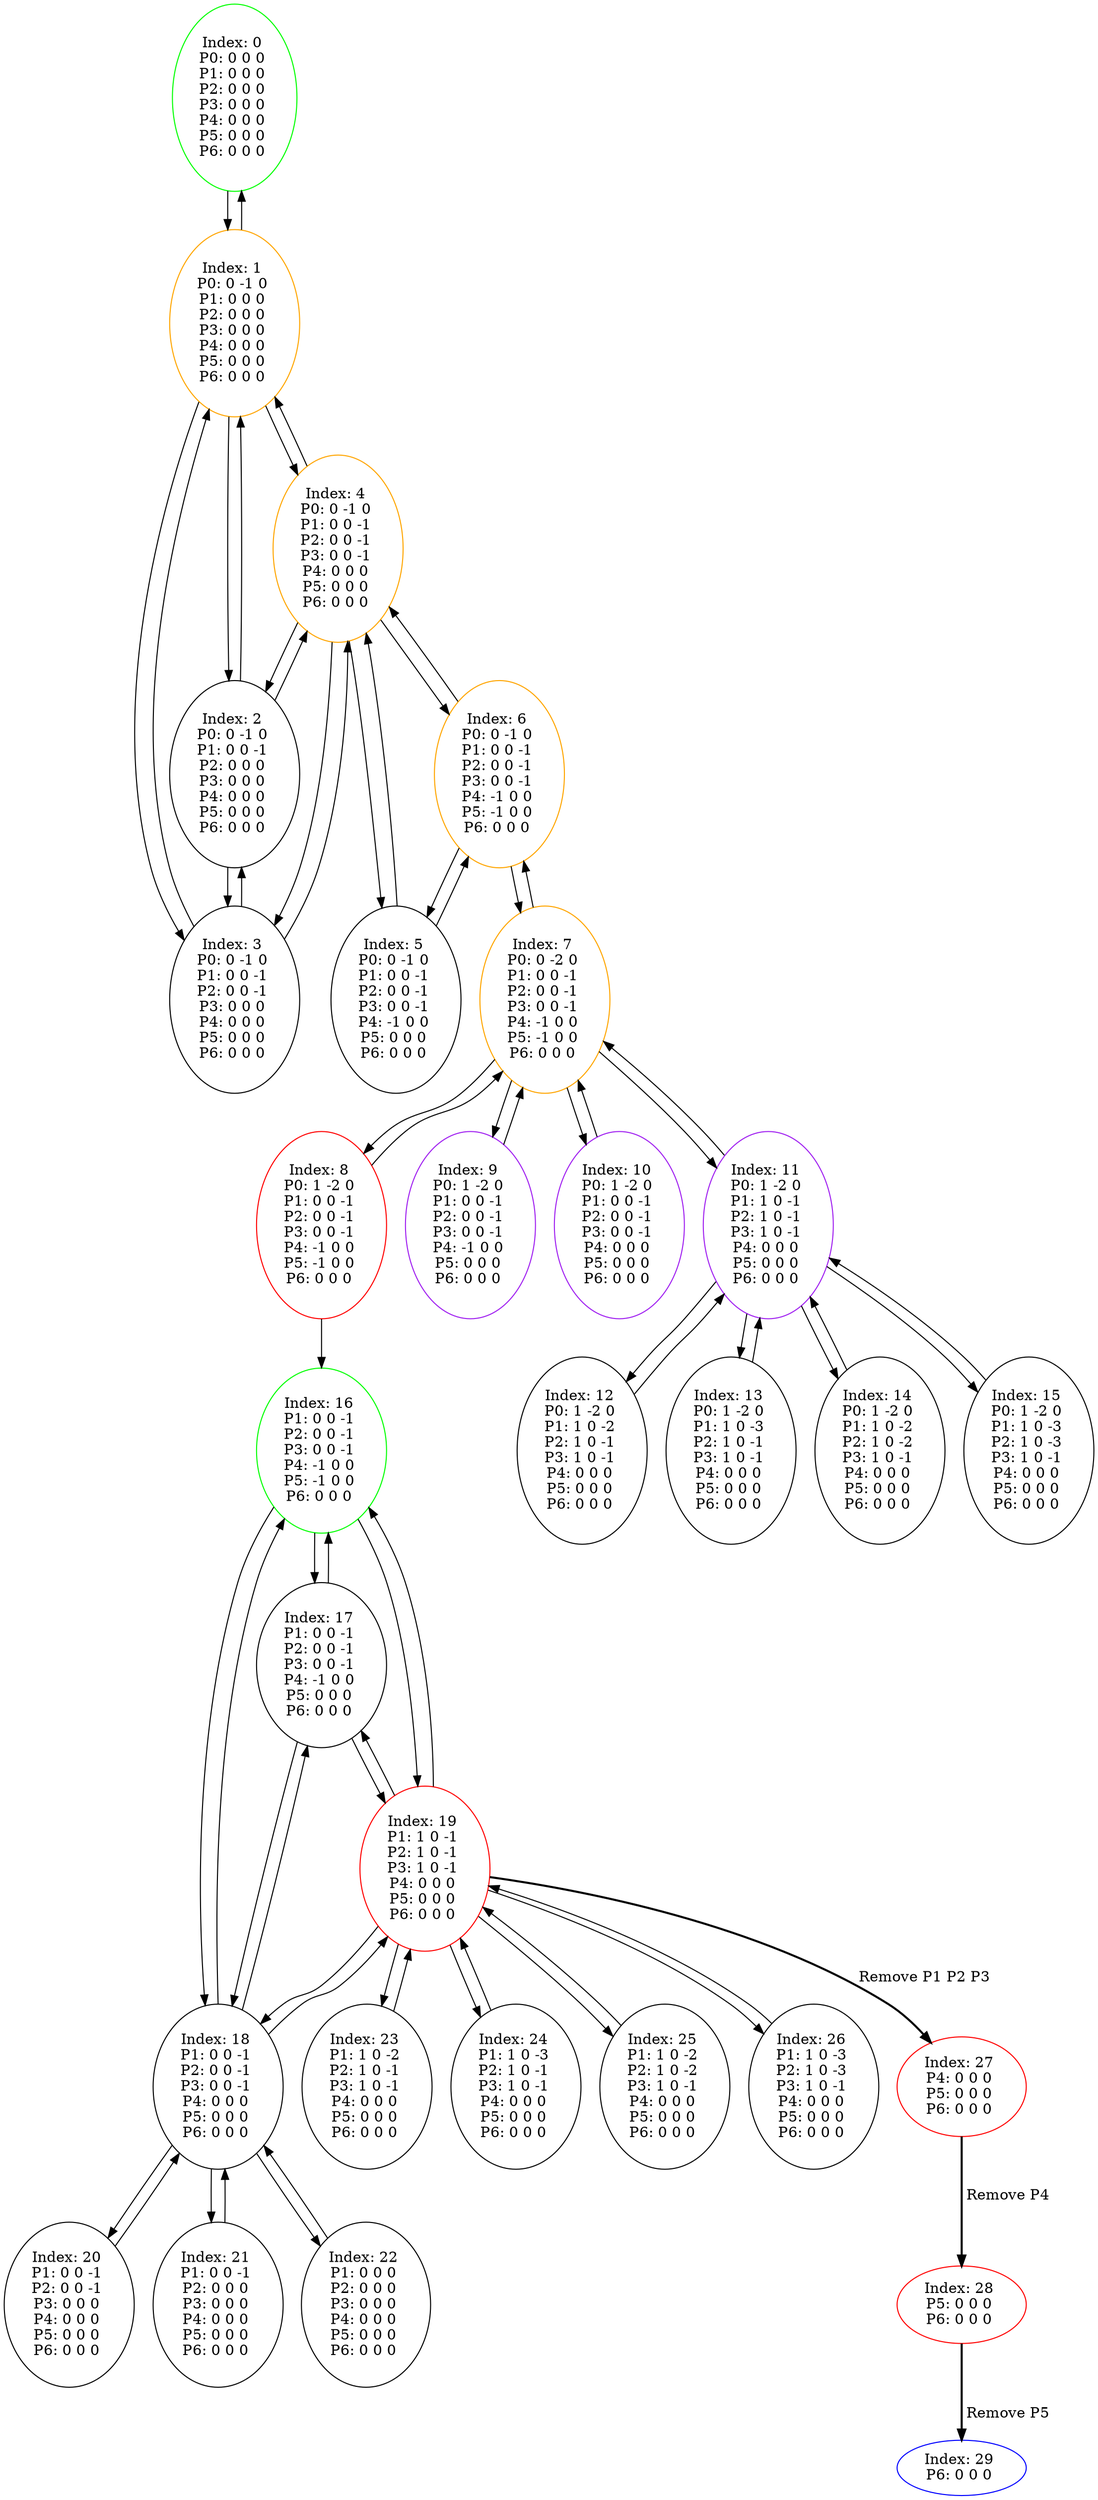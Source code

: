digraph G {
color = "black"
0[label = "Index: 0 
P0: 0 0 0 
P1: 0 0 0 
P2: 0 0 0 
P3: 0 0 0 
P4: 0 0 0 
P5: 0 0 0 
P6: 0 0 0 
", color = "green"]
1[label = "Index: 1 
P0: 0 -1 0 
P1: 0 0 0 
P2: 0 0 0 
P3: 0 0 0 
P4: 0 0 0 
P5: 0 0 0 
P6: 0 0 0 
", color = "orange"]
2[label = "Index: 2 
P0: 0 -1 0 
P1: 0 0 -1 
P2: 0 0 0 
P3: 0 0 0 
P4: 0 0 0 
P5: 0 0 0 
P6: 0 0 0 
"]
3[label = "Index: 3 
P0: 0 -1 0 
P1: 0 0 -1 
P2: 0 0 -1 
P3: 0 0 0 
P4: 0 0 0 
P5: 0 0 0 
P6: 0 0 0 
"]
4[label = "Index: 4 
P0: 0 -1 0 
P1: 0 0 -1 
P2: 0 0 -1 
P3: 0 0 -1 
P4: 0 0 0 
P5: 0 0 0 
P6: 0 0 0 
", color = "orange"]
5[label = "Index: 5 
P0: 0 -1 0 
P1: 0 0 -1 
P2: 0 0 -1 
P3: 0 0 -1 
P4: -1 0 0 
P5: 0 0 0 
P6: 0 0 0 
"]
6[label = "Index: 6 
P0: 0 -1 0 
P1: 0 0 -1 
P2: 0 0 -1 
P3: 0 0 -1 
P4: -1 0 0 
P5: -1 0 0 
P6: 0 0 0 
", color = "orange"]
7[label = "Index: 7 
P0: 0 -2 0 
P1: 0 0 -1 
P2: 0 0 -1 
P3: 0 0 -1 
P4: -1 0 0 
P5: -1 0 0 
P6: 0 0 0 
", color = "orange"]
8[label = "Index: 8 
P0: 1 -2 0 
P1: 0 0 -1 
P2: 0 0 -1 
P3: 0 0 -1 
P4: -1 0 0 
P5: -1 0 0 
P6: 0 0 0 
", color = "red"]
9[label = "Index: 9 
P0: 1 -2 0 
P1: 0 0 -1 
P2: 0 0 -1 
P3: 0 0 -1 
P4: -1 0 0 
P5: 0 0 0 
P6: 0 0 0 
", color = "purple"]
10[label = "Index: 10 
P0: 1 -2 0 
P1: 0 0 -1 
P2: 0 0 -1 
P3: 0 0 -1 
P4: 0 0 0 
P5: 0 0 0 
P6: 0 0 0 
", color = "purple"]
11[label = "Index: 11 
P0: 1 -2 0 
P1: 1 0 -1 
P2: 1 0 -1 
P3: 1 0 -1 
P4: 0 0 0 
P5: 0 0 0 
P6: 0 0 0 
", color = "purple"]
12[label = "Index: 12 
P0: 1 -2 0 
P1: 1 0 -2 
P2: 1 0 -1 
P3: 1 0 -1 
P4: 0 0 0 
P5: 0 0 0 
P6: 0 0 0 
"]
13[label = "Index: 13 
P0: 1 -2 0 
P1: 1 0 -3 
P2: 1 0 -1 
P3: 1 0 -1 
P4: 0 0 0 
P5: 0 0 0 
P6: 0 0 0 
"]
14[label = "Index: 14 
P0: 1 -2 0 
P1: 1 0 -2 
P2: 1 0 -2 
P3: 1 0 -1 
P4: 0 0 0 
P5: 0 0 0 
P6: 0 0 0 
"]
15[label = "Index: 15 
P0: 1 -2 0 
P1: 1 0 -3 
P2: 1 0 -3 
P3: 1 0 -1 
P4: 0 0 0 
P5: 0 0 0 
P6: 0 0 0 
"]
16[label = "Index: 16 
P1: 0 0 -1 
P2: 0 0 -1 
P3: 0 0 -1 
P4: -1 0 0 
P5: -1 0 0 
P6: 0 0 0 
", color = "green"]
17[label = "Index: 17 
P1: 0 0 -1 
P2: 0 0 -1 
P3: 0 0 -1 
P4: -1 0 0 
P5: 0 0 0 
P6: 0 0 0 
"]
18[label = "Index: 18 
P1: 0 0 -1 
P2: 0 0 -1 
P3: 0 0 -1 
P4: 0 0 0 
P5: 0 0 0 
P6: 0 0 0 
"]
19[label = "Index: 19 
P1: 1 0 -1 
P2: 1 0 -1 
P3: 1 0 -1 
P4: 0 0 0 
P5: 0 0 0 
P6: 0 0 0 
", color = "red"]
20[label = "Index: 20 
P1: 0 0 -1 
P2: 0 0 -1 
P3: 0 0 0 
P4: 0 0 0 
P5: 0 0 0 
P6: 0 0 0 
"]
21[label = "Index: 21 
P1: 0 0 -1 
P2: 0 0 0 
P3: 0 0 0 
P4: 0 0 0 
P5: 0 0 0 
P6: 0 0 0 
"]
22[label = "Index: 22 
P1: 0 0 0 
P2: 0 0 0 
P3: 0 0 0 
P4: 0 0 0 
P5: 0 0 0 
P6: 0 0 0 
"]
23[label = "Index: 23 
P1: 1 0 -2 
P2: 1 0 -1 
P3: 1 0 -1 
P4: 0 0 0 
P5: 0 0 0 
P6: 0 0 0 
"]
24[label = "Index: 24 
P1: 1 0 -3 
P2: 1 0 -1 
P3: 1 0 -1 
P4: 0 0 0 
P5: 0 0 0 
P6: 0 0 0 
"]
25[label = "Index: 25 
P1: 1 0 -2 
P2: 1 0 -2 
P3: 1 0 -1 
P4: 0 0 0 
P5: 0 0 0 
P6: 0 0 0 
"]
26[label = "Index: 26 
P1: 1 0 -3 
P2: 1 0 -3 
P3: 1 0 -1 
P4: 0 0 0 
P5: 0 0 0 
P6: 0 0 0 
"]
27[label = "Index: 27 
P4: 0 0 0 
P5: 0 0 0 
P6: 0 0 0 
", color = "red"]
28[label = "Index: 28 
P5: 0 0 0 
P6: 0 0 0 
", color = "red"]
29[label = "Index: 29 
P6: 0 0 0 
", color = "blue"]
0 -> 1

1 -> 0
1 -> 2
1 -> 3
1 -> 4

2 -> 1
2 -> 3
2 -> 4

3 -> 1
3 -> 2
3 -> 4

4 -> 1
4 -> 2
4 -> 3
4 -> 5
4 -> 6

5 -> 4
5 -> 6

6 -> 4
6 -> 5
6 -> 7

7 -> 6
7 -> 8
7 -> 9
7 -> 10
7 -> 11

8 -> 7
8 -> 16

9 -> 7

10 -> 7

11 -> 7
11 -> 12
11 -> 13
11 -> 14
11 -> 15

12 -> 11

13 -> 11

14 -> 11

15 -> 11

16 -> 17
16 -> 18
16 -> 19

17 -> 16
17 -> 18
17 -> 19

18 -> 16
18 -> 17
18 -> 20
18 -> 21
18 -> 19
18 -> 22

19 -> 16
19 -> 17
19 -> 18
19 -> 23
19 -> 24
19 -> 25
19 -> 26
19 -> 27[style=bold label=" Remove P1 P2 P3 "];


20 -> 18

21 -> 18

22 -> 18

23 -> 19

24 -> 19

25 -> 19

26 -> 19

27 -> 28[style=bold label=" Remove P4 "];


28 -> 29[style=bold label=" Remove P5 "];


}
